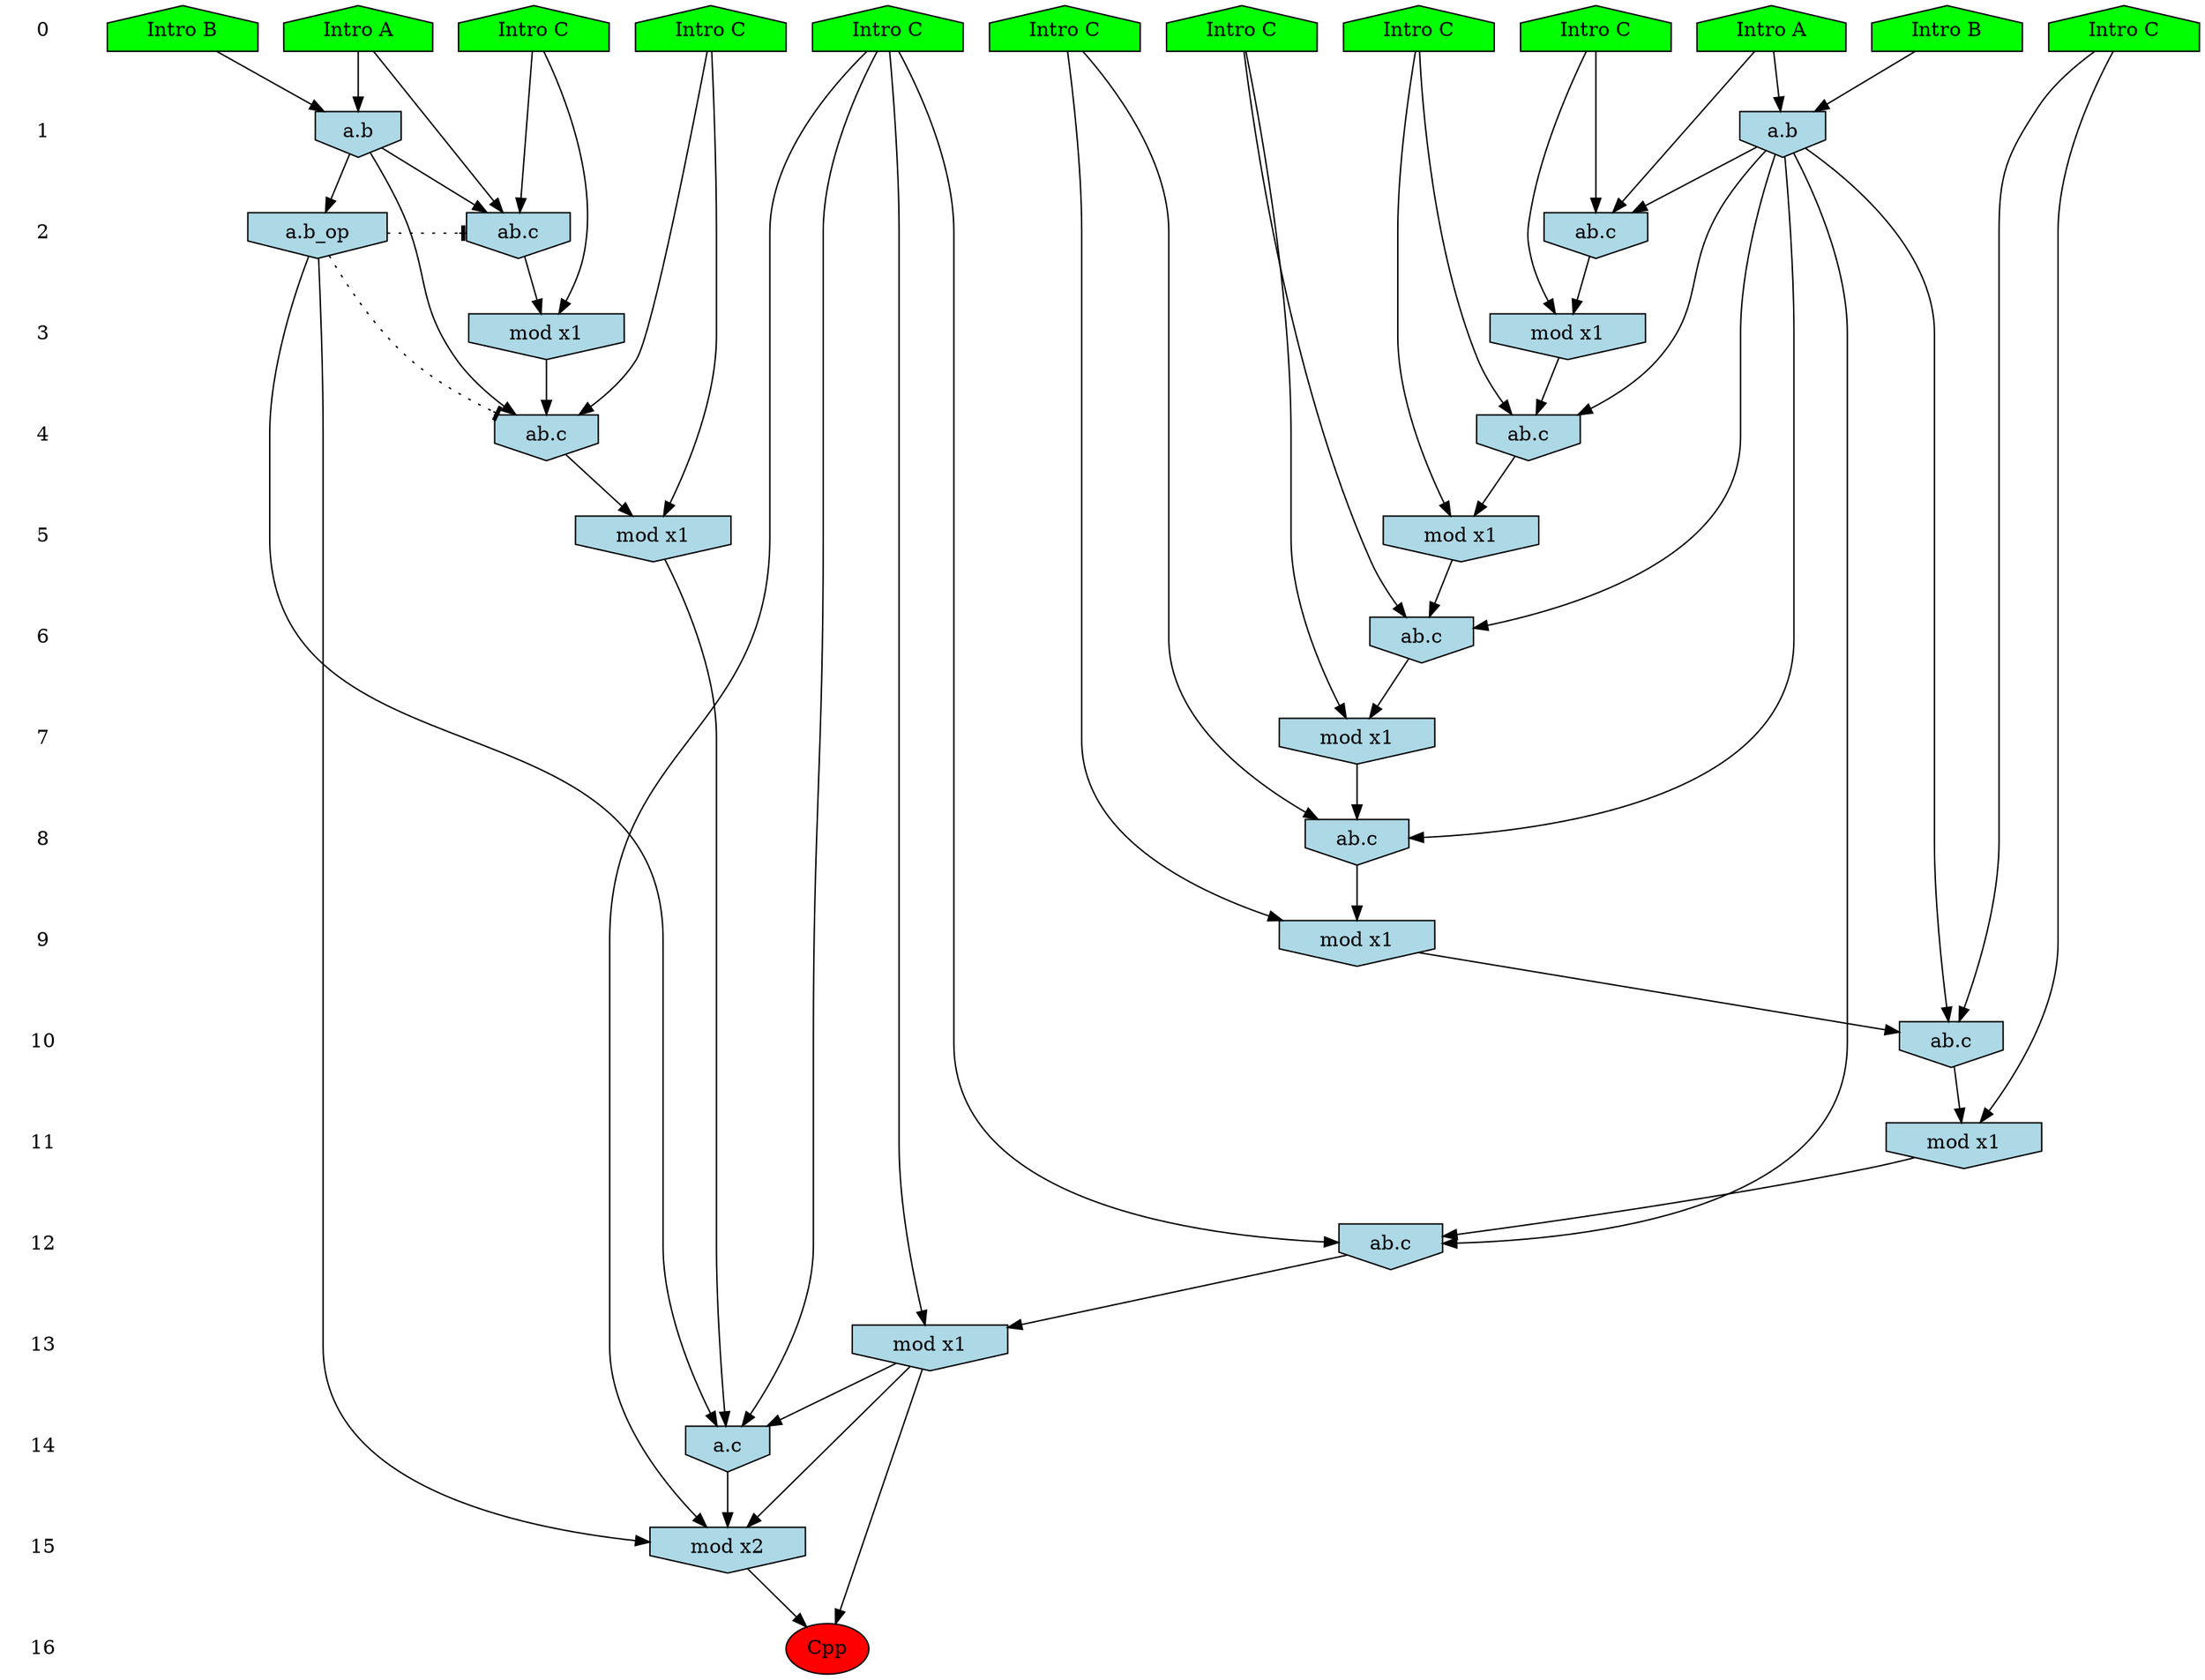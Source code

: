 /* Compression of 3 causal flows obtained in average at 1.566722E+01 t.u */
/* Compressed causal flows were: [2069;2769;3058] */
digraph G{
 ranksep=.5 ; 
{ rank = same ; "0" [shape=plaintext] ; node_1 [label ="Intro A", shape=house, style=filled, fillcolor=green] ;
node_2 [label ="Intro A", shape=house, style=filled, fillcolor=green] ;
node_3 [label ="Intro B", shape=house, style=filled, fillcolor=green] ;
node_4 [label ="Intro B", shape=house, style=filled, fillcolor=green] ;
node_5 [label ="Intro C", shape=house, style=filled, fillcolor=green] ;
node_6 [label ="Intro C", shape=house, style=filled, fillcolor=green] ;
node_7 [label ="Intro C", shape=house, style=filled, fillcolor=green] ;
node_8 [label ="Intro C", shape=house, style=filled, fillcolor=green] ;
node_9 [label ="Intro C", shape=house, style=filled, fillcolor=green] ;
node_10 [label ="Intro C", shape=house, style=filled, fillcolor=green] ;
node_11 [label ="Intro C", shape=house, style=filled, fillcolor=green] ;
node_12 [label ="Intro C", shape=house, style=filled, fillcolor=green] ;
}
{ rank = same ; "1" [shape=plaintext] ; node_13 [label="a.b", shape=invhouse, style=filled, fillcolor = lightblue] ;
node_16 [label="a.b", shape=invhouse, style=filled, fillcolor = lightblue] ;
}
{ rank = same ; "2" [shape=plaintext] ; node_14 [label="ab.c", shape=invhouse, style=filled, fillcolor = lightblue] ;
node_18 [label="a.b_op", shape=invhouse, style=filled, fillcolor = lightblue] ;
node_20 [label="ab.c", shape=invhouse, style=filled, fillcolor = lightblue] ;
}
{ rank = same ; "3" [shape=plaintext] ; node_15 [label="mod x1", shape=invhouse, style=filled, fillcolor = lightblue] ;
node_21 [label="mod x1", shape=invhouse, style=filled, fillcolor = lightblue] ;
}
{ rank = same ; "4" [shape=plaintext] ; node_17 [label="ab.c", shape=invhouse, style=filled, fillcolor = lightblue] ;
node_22 [label="ab.c", shape=invhouse, style=filled, fillcolor = lightblue] ;
}
{ rank = same ; "5" [shape=plaintext] ; node_19 [label="mod x1", shape=invhouse, style=filled, fillcolor = lightblue] ;
node_23 [label="mod x1", shape=invhouse, style=filled, fillcolor = lightblue] ;
}
{ rank = same ; "6" [shape=plaintext] ; node_24 [label="ab.c", shape=invhouse, style=filled, fillcolor = lightblue] ;
}
{ rank = same ; "7" [shape=plaintext] ; node_25 [label="mod x1", shape=invhouse, style=filled, fillcolor = lightblue] ;
}
{ rank = same ; "8" [shape=plaintext] ; node_26 [label="ab.c", shape=invhouse, style=filled, fillcolor = lightblue] ;
}
{ rank = same ; "9" [shape=plaintext] ; node_27 [label="mod x1", shape=invhouse, style=filled, fillcolor = lightblue] ;
}
{ rank = same ; "10" [shape=plaintext] ; node_28 [label="ab.c", shape=invhouse, style=filled, fillcolor = lightblue] ;
}
{ rank = same ; "11" [shape=plaintext] ; node_29 [label="mod x1", shape=invhouse, style=filled, fillcolor = lightblue] ;
}
{ rank = same ; "12" [shape=plaintext] ; node_30 [label="ab.c", shape=invhouse, style=filled, fillcolor = lightblue] ;
}
{ rank = same ; "13" [shape=plaintext] ; node_31 [label="mod x1", shape=invhouse, style=filled, fillcolor = lightblue] ;
}
{ rank = same ; "14" [shape=plaintext] ; node_32 [label="a.c", shape=invhouse, style=filled, fillcolor = lightblue] ;
}
{ rank = same ; "15" [shape=plaintext] ; node_33 [label="mod x2", shape=invhouse, style=filled, fillcolor = lightblue] ;
}
{ rank = same ; "16" [shape=plaintext] ; node_34 [label ="Cpp", style=filled, fillcolor=red] ;
}
"0" -> "1" [style="invis"]; 
"1" -> "2" [style="invis"]; 
"2" -> "3" [style="invis"]; 
"3" -> "4" [style="invis"]; 
"4" -> "5" [style="invis"]; 
"5" -> "6" [style="invis"]; 
"6" -> "7" [style="invis"]; 
"7" -> "8" [style="invis"]; 
"8" -> "9" [style="invis"]; 
"9" -> "10" [style="invis"]; 
"10" -> "11" [style="invis"]; 
"11" -> "12" [style="invis"]; 
"12" -> "13" [style="invis"]; 
"13" -> "14" [style="invis"]; 
"14" -> "15" [style="invis"]; 
"15" -> "16" [style="invis"]; 
node_1 -> node_13
node_3 -> node_13
node_1 -> node_14
node_12 -> node_14
node_13 -> node_14
node_12 -> node_15
node_14 -> node_15
node_2 -> node_16
node_4 -> node_16
node_5 -> node_17
node_13 -> node_17
node_15 -> node_17
node_13 -> node_18
node_5 -> node_19
node_17 -> node_19
node_2 -> node_20
node_10 -> node_20
node_16 -> node_20
node_10 -> node_21
node_20 -> node_21
node_9 -> node_22
node_16 -> node_22
node_21 -> node_22
node_9 -> node_23
node_22 -> node_23
node_6 -> node_24
node_16 -> node_24
node_23 -> node_24
node_6 -> node_25
node_24 -> node_25
node_8 -> node_26
node_16 -> node_26
node_25 -> node_26
node_8 -> node_27
node_26 -> node_27
node_11 -> node_28
node_16 -> node_28
node_27 -> node_28
node_11 -> node_29
node_28 -> node_29
node_7 -> node_30
node_16 -> node_30
node_29 -> node_30
node_7 -> node_31
node_30 -> node_31
node_7 -> node_32
node_18 -> node_32
node_19 -> node_32
node_31 -> node_32
node_7 -> node_33
node_18 -> node_33
node_31 -> node_33
node_32 -> node_33
node_31 -> node_34
node_33 -> node_34
node_18 -> node_17 [style=dotted, arrowhead = tee] 
node_18 -> node_14 [style=dotted, arrowhead = tee] 
}
/*
 Dot generation time: 0.001021
*/